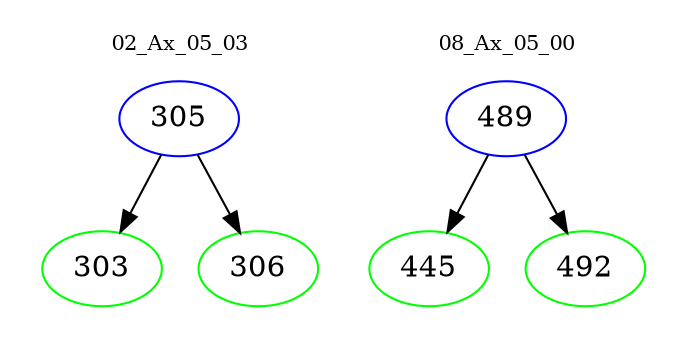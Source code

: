 digraph{
subgraph cluster_0 {
color = white
label = "02_Ax_05_03";
fontsize=10;
T0_305 [label="305", color="blue"]
T0_305 -> T0_303 [color="black"]
T0_303 [label="303", color="green"]
T0_305 -> T0_306 [color="black"]
T0_306 [label="306", color="green"]
}
subgraph cluster_1 {
color = white
label = "08_Ax_05_00";
fontsize=10;
T1_489 [label="489", color="blue"]
T1_489 -> T1_445 [color="black"]
T1_445 [label="445", color="green"]
T1_489 -> T1_492 [color="black"]
T1_492 [label="492", color="green"]
}
}
